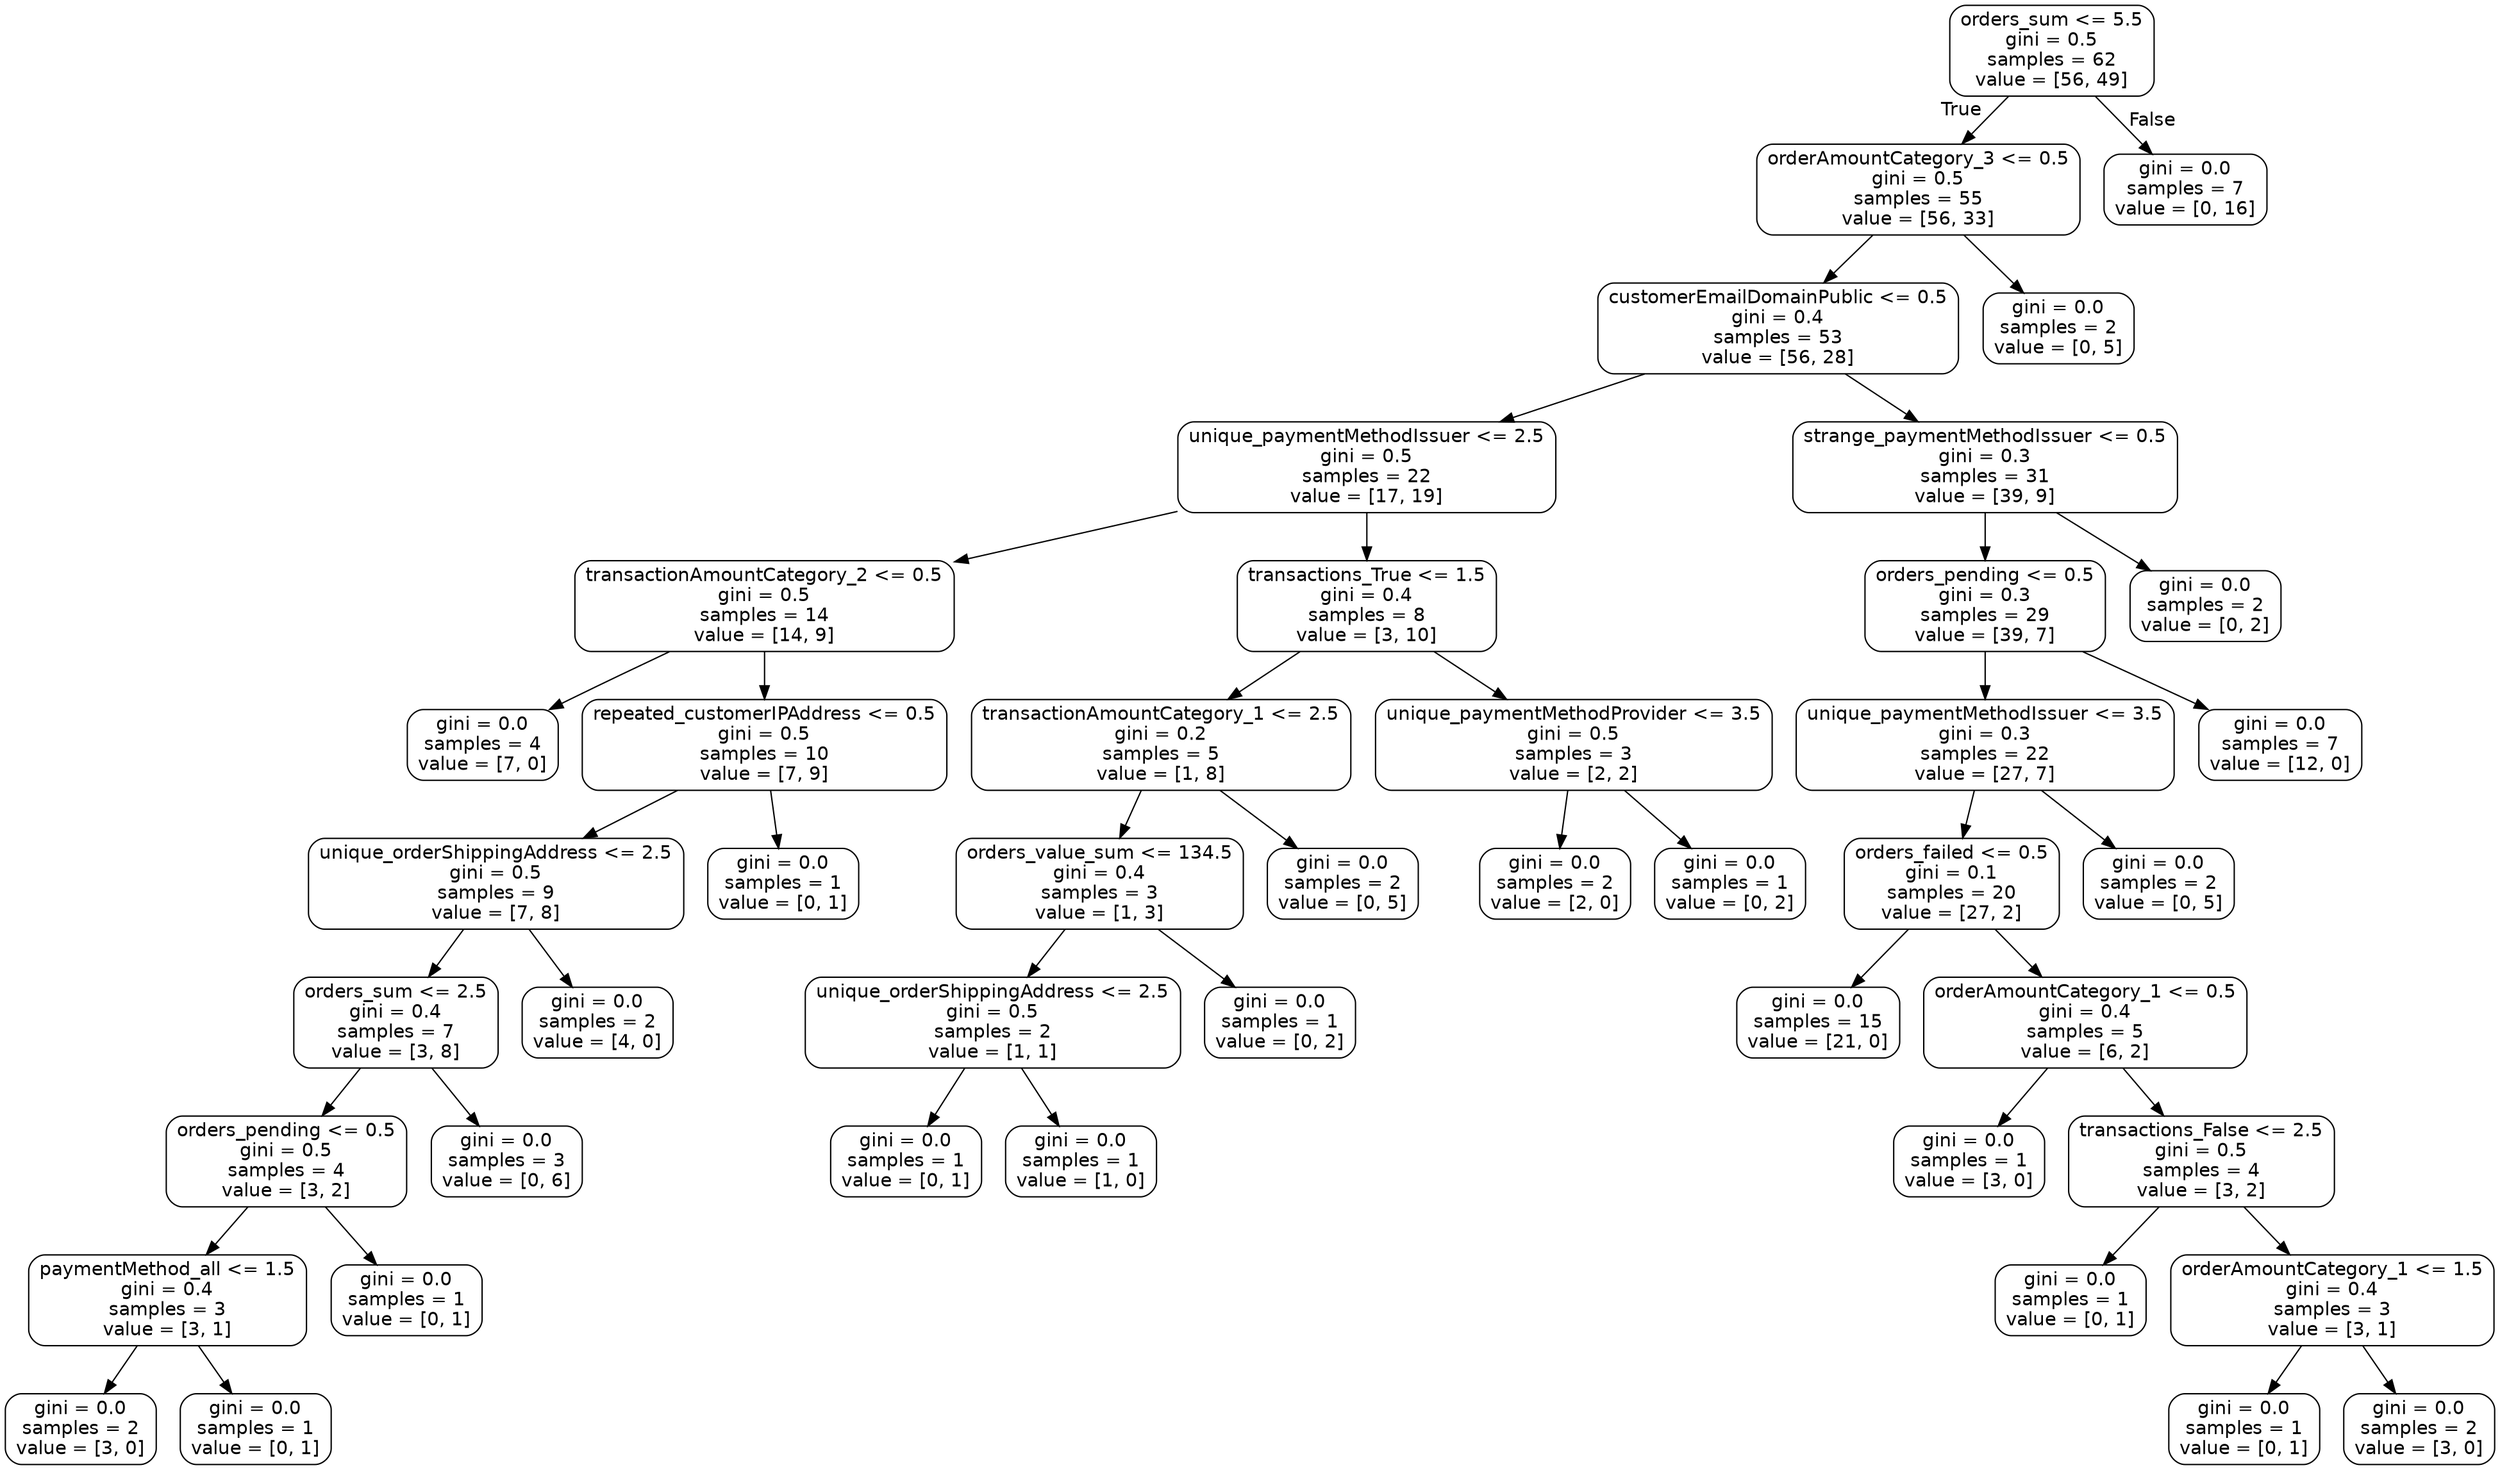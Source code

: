digraph Tree {
node [shape=box, style="rounded", color="black", fontname=helvetica] ;
edge [fontname=helvetica] ;
0 [label="orders_sum <= 5.5\ngini = 0.5\nsamples = 62\nvalue = [56, 49]"] ;
1 [label="orderAmountCategory_3 <= 0.5\ngini = 0.5\nsamples = 55\nvalue = [56, 33]"] ;
0 -> 1 [labeldistance=2.5, labelangle=45, headlabel="True"] ;
2 [label="customerEmailDomainPublic <= 0.5\ngini = 0.4\nsamples = 53\nvalue = [56, 28]"] ;
1 -> 2 ;
3 [label="unique_paymentMethodIssuer <= 2.5\ngini = 0.5\nsamples = 22\nvalue = [17, 19]"] ;
2 -> 3 ;
4 [label="transactionAmountCategory_2 <= 0.5\ngini = 0.5\nsamples = 14\nvalue = [14, 9]"] ;
3 -> 4 ;
5 [label="gini = 0.0\nsamples = 4\nvalue = [7, 0]"] ;
4 -> 5 ;
6 [label="repeated_customerIPAddress <= 0.5\ngini = 0.5\nsamples = 10\nvalue = [7, 9]"] ;
4 -> 6 ;
7 [label="unique_orderShippingAddress <= 2.5\ngini = 0.5\nsamples = 9\nvalue = [7, 8]"] ;
6 -> 7 ;
8 [label="orders_sum <= 2.5\ngini = 0.4\nsamples = 7\nvalue = [3, 8]"] ;
7 -> 8 ;
9 [label="orders_pending <= 0.5\ngini = 0.5\nsamples = 4\nvalue = [3, 2]"] ;
8 -> 9 ;
10 [label="paymentMethod_all <= 1.5\ngini = 0.4\nsamples = 3\nvalue = [3, 1]"] ;
9 -> 10 ;
11 [label="gini = 0.0\nsamples = 2\nvalue = [3, 0]"] ;
10 -> 11 ;
12 [label="gini = 0.0\nsamples = 1\nvalue = [0, 1]"] ;
10 -> 12 ;
13 [label="gini = 0.0\nsamples = 1\nvalue = [0, 1]"] ;
9 -> 13 ;
14 [label="gini = 0.0\nsamples = 3\nvalue = [0, 6]"] ;
8 -> 14 ;
15 [label="gini = 0.0\nsamples = 2\nvalue = [4, 0]"] ;
7 -> 15 ;
16 [label="gini = 0.0\nsamples = 1\nvalue = [0, 1]"] ;
6 -> 16 ;
17 [label="transactions_True <= 1.5\ngini = 0.4\nsamples = 8\nvalue = [3, 10]"] ;
3 -> 17 ;
18 [label="transactionAmountCategory_1 <= 2.5\ngini = 0.2\nsamples = 5\nvalue = [1, 8]"] ;
17 -> 18 ;
19 [label="orders_value_sum <= 134.5\ngini = 0.4\nsamples = 3\nvalue = [1, 3]"] ;
18 -> 19 ;
20 [label="unique_orderShippingAddress <= 2.5\ngini = 0.5\nsamples = 2\nvalue = [1, 1]"] ;
19 -> 20 ;
21 [label="gini = 0.0\nsamples = 1\nvalue = [0, 1]"] ;
20 -> 21 ;
22 [label="gini = 0.0\nsamples = 1\nvalue = [1, 0]"] ;
20 -> 22 ;
23 [label="gini = 0.0\nsamples = 1\nvalue = [0, 2]"] ;
19 -> 23 ;
24 [label="gini = 0.0\nsamples = 2\nvalue = [0, 5]"] ;
18 -> 24 ;
25 [label="unique_paymentMethodProvider <= 3.5\ngini = 0.5\nsamples = 3\nvalue = [2, 2]"] ;
17 -> 25 ;
26 [label="gini = 0.0\nsamples = 2\nvalue = [2, 0]"] ;
25 -> 26 ;
27 [label="gini = 0.0\nsamples = 1\nvalue = [0, 2]"] ;
25 -> 27 ;
28 [label="strange_paymentMethodIssuer <= 0.5\ngini = 0.3\nsamples = 31\nvalue = [39, 9]"] ;
2 -> 28 ;
29 [label="orders_pending <= 0.5\ngini = 0.3\nsamples = 29\nvalue = [39, 7]"] ;
28 -> 29 ;
30 [label="unique_paymentMethodIssuer <= 3.5\ngini = 0.3\nsamples = 22\nvalue = [27, 7]"] ;
29 -> 30 ;
31 [label="orders_failed <= 0.5\ngini = 0.1\nsamples = 20\nvalue = [27, 2]"] ;
30 -> 31 ;
32 [label="gini = 0.0\nsamples = 15\nvalue = [21, 0]"] ;
31 -> 32 ;
33 [label="orderAmountCategory_1 <= 0.5\ngini = 0.4\nsamples = 5\nvalue = [6, 2]"] ;
31 -> 33 ;
34 [label="gini = 0.0\nsamples = 1\nvalue = [3, 0]"] ;
33 -> 34 ;
35 [label="transactions_False <= 2.5\ngini = 0.5\nsamples = 4\nvalue = [3, 2]"] ;
33 -> 35 ;
36 [label="gini = 0.0\nsamples = 1\nvalue = [0, 1]"] ;
35 -> 36 ;
37 [label="orderAmountCategory_1 <= 1.5\ngini = 0.4\nsamples = 3\nvalue = [3, 1]"] ;
35 -> 37 ;
38 [label="gini = 0.0\nsamples = 1\nvalue = [0, 1]"] ;
37 -> 38 ;
39 [label="gini = 0.0\nsamples = 2\nvalue = [3, 0]"] ;
37 -> 39 ;
40 [label="gini = 0.0\nsamples = 2\nvalue = [0, 5]"] ;
30 -> 40 ;
41 [label="gini = 0.0\nsamples = 7\nvalue = [12, 0]"] ;
29 -> 41 ;
42 [label="gini = 0.0\nsamples = 2\nvalue = [0, 2]"] ;
28 -> 42 ;
43 [label="gini = 0.0\nsamples = 2\nvalue = [0, 5]"] ;
1 -> 43 ;
44 [label="gini = 0.0\nsamples = 7\nvalue = [0, 16]"] ;
0 -> 44 [labeldistance=2.5, labelangle=-45, headlabel="False"] ;
}